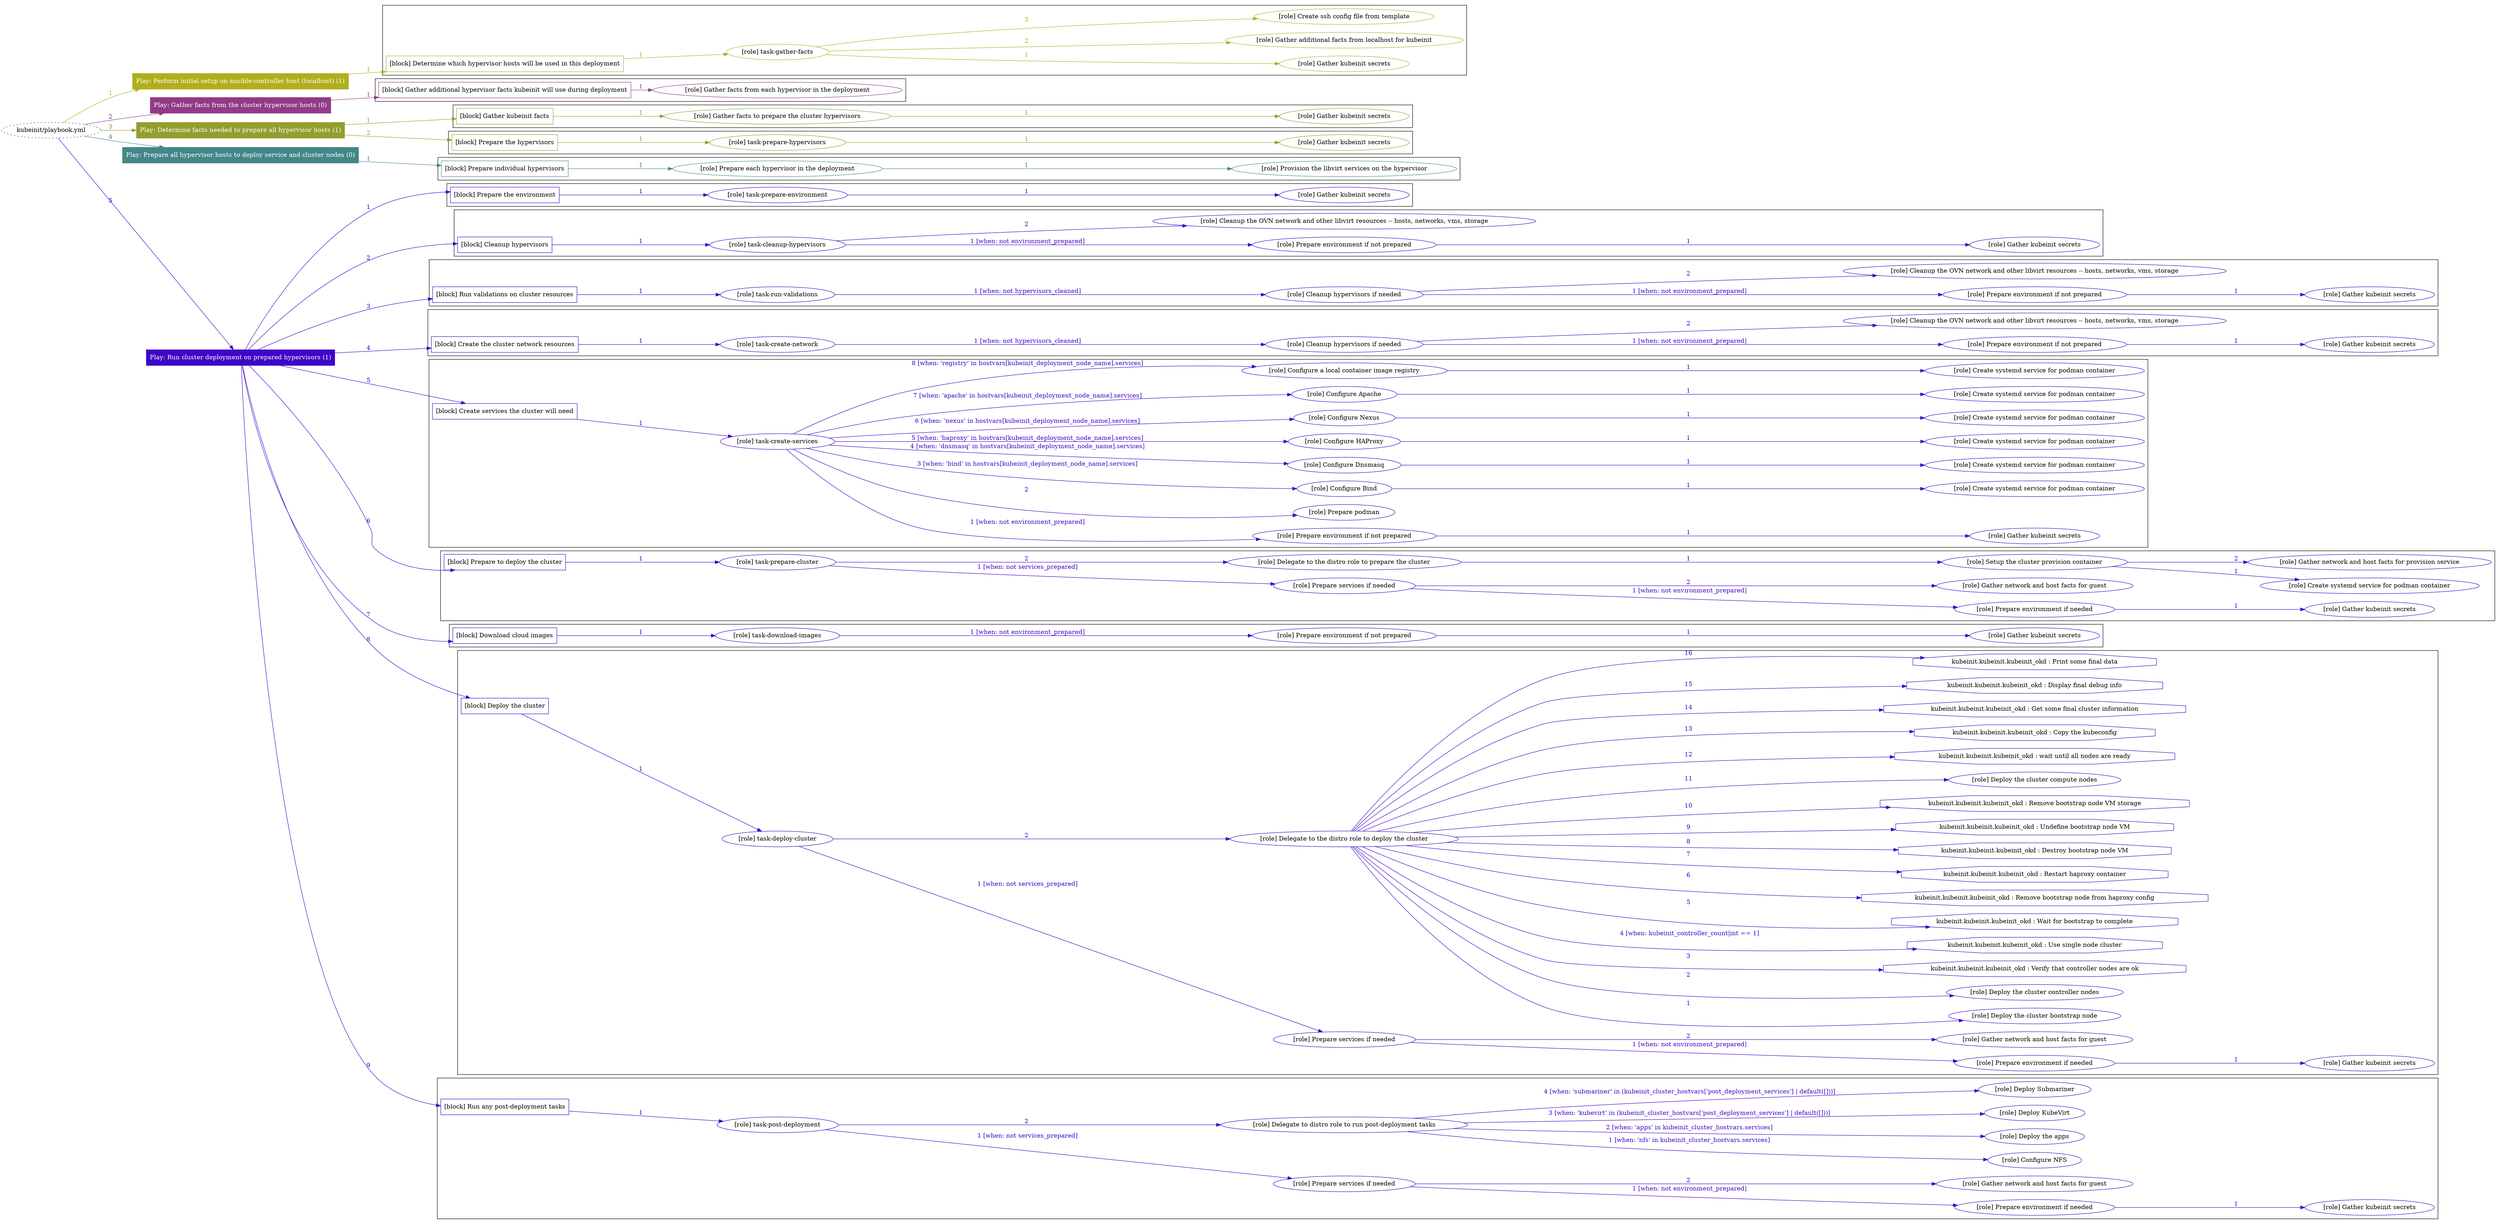 digraph {
	graph [concentrate=true ordering=in rankdir=LR ratio=fill]
	edge [esep=5 sep=10]
	"kubeinit/playbook.yml" [URL="/home/runner/work/kubeinit/kubeinit/kubeinit/playbook.yml" id=playbook_02261476 style=dotted]
	"kubeinit/playbook.yml" -> play_f8308d75 [label="1 " color="#afaf1d" fontcolor="#afaf1d" id=edge_ef51e660 labeltooltip="1 " tooltip="1 "]
	subgraph "Play: Perform initial setup on ansible-controller host (localhost) (1)" {
		play_f8308d75 [label="Play: Perform initial setup on ansible-controller host (localhost) (1)" URL="/home/runner/work/kubeinit/kubeinit/kubeinit/playbook.yml" color="#afaf1d" fontcolor="#ffffff" id=play_f8308d75 shape=box style=filled tooltip=localhost]
		play_f8308d75 -> block_5a6fa2bf [label=1 color="#afaf1d" fontcolor="#afaf1d" id=edge_3554b3ce labeltooltip=1 tooltip=1]
		subgraph cluster_block_5a6fa2bf {
			block_5a6fa2bf [label="[block] Determine which hypervisor hosts will be used in this deployment" URL="/home/runner/work/kubeinit/kubeinit/kubeinit/playbook.yml" color="#afaf1d" id=block_5a6fa2bf labeltooltip="Determine which hypervisor hosts will be used in this deployment" shape=box tooltip="Determine which hypervisor hosts will be used in this deployment"]
			block_5a6fa2bf -> role_fcacf244 [label="1 " color="#afaf1d" fontcolor="#afaf1d" id=edge_9b16e0cd labeltooltip="1 " tooltip="1 "]
			subgraph "task-gather-facts" {
				role_fcacf244 [label="[role] task-gather-facts" URL="/home/runner/work/kubeinit/kubeinit/kubeinit/playbook.yml" color="#afaf1d" id=role_fcacf244 tooltip="task-gather-facts"]
				role_fcacf244 -> role_fea42a0e [label="1 " color="#afaf1d" fontcolor="#afaf1d" id=edge_f88ef831 labeltooltip="1 " tooltip="1 "]
				subgraph "Gather kubeinit secrets" {
					role_fea42a0e [label="[role] Gather kubeinit secrets" URL="/home/runner/.ansible/collections/ansible_collections/kubeinit/kubeinit/roles/kubeinit_prepare/tasks/build_hypervisors_group.yml" color="#afaf1d" id=role_fea42a0e tooltip="Gather kubeinit secrets"]
				}
				role_fcacf244 -> role_1213d50a [label="2 " color="#afaf1d" fontcolor="#afaf1d" id=edge_55b67457 labeltooltip="2 " tooltip="2 "]
				subgraph "Gather additional facts from localhost for kubeinit" {
					role_1213d50a [label="[role] Gather additional facts from localhost for kubeinit" URL="/home/runner/.ansible/collections/ansible_collections/kubeinit/kubeinit/roles/kubeinit_prepare/tasks/build_hypervisors_group.yml" color="#afaf1d" id=role_1213d50a tooltip="Gather additional facts from localhost for kubeinit"]
				}
				role_fcacf244 -> role_9013c311 [label="3 " color="#afaf1d" fontcolor="#afaf1d" id=edge_2258243c labeltooltip="3 " tooltip="3 "]
				subgraph "Create ssh config file from template" {
					role_9013c311 [label="[role] Create ssh config file from template" URL="/home/runner/.ansible/collections/ansible_collections/kubeinit/kubeinit/roles/kubeinit_prepare/tasks/build_hypervisors_group.yml" color="#afaf1d" id=role_9013c311 tooltip="Create ssh config file from template"]
				}
			}
		}
	}
	"kubeinit/playbook.yml" -> play_cd40abcf [label="2 " color="#923a87" fontcolor="#923a87" id=edge_dc4dcfe4 labeltooltip="2 " tooltip="2 "]
	subgraph "Play: Gather facts from the cluster hypervisor hosts (0)" {
		play_cd40abcf [label="Play: Gather facts from the cluster hypervisor hosts (0)" URL="/home/runner/work/kubeinit/kubeinit/kubeinit/playbook.yml" color="#923a87" fontcolor="#ffffff" id=play_cd40abcf shape=box style=filled tooltip="Play: Gather facts from the cluster hypervisor hosts (0)"]
		play_cd40abcf -> block_2c7dc15f [label=1 color="#923a87" fontcolor="#923a87" id=edge_1ac42ea6 labeltooltip=1 tooltip=1]
		subgraph cluster_block_2c7dc15f {
			block_2c7dc15f [label="[block] Gather additional hypervisor facts kubeinit will use during deployment" URL="/home/runner/work/kubeinit/kubeinit/kubeinit/playbook.yml" color="#923a87" id=block_2c7dc15f labeltooltip="Gather additional hypervisor facts kubeinit will use during deployment" shape=box tooltip="Gather additional hypervisor facts kubeinit will use during deployment"]
			block_2c7dc15f -> role_77c9e04e [label="1 " color="#923a87" fontcolor="#923a87" id=edge_7935d5e9 labeltooltip="1 " tooltip="1 "]
			subgraph "Gather facts from each hypervisor in the deployment" {
				role_77c9e04e [label="[role] Gather facts from each hypervisor in the deployment" URL="/home/runner/work/kubeinit/kubeinit/kubeinit/playbook.yml" color="#923a87" id=role_77c9e04e tooltip="Gather facts from each hypervisor in the deployment"]
			}
		}
	}
	"kubeinit/playbook.yml" -> play_a9331b6e [label="3 " color="#939e2e" fontcolor="#939e2e" id=edge_5b85ad42 labeltooltip="3 " tooltip="3 "]
	subgraph "Play: Determine facts needed to prepare all hypervisor hosts (1)" {
		play_a9331b6e [label="Play: Determine facts needed to prepare all hypervisor hosts (1)" URL="/home/runner/work/kubeinit/kubeinit/kubeinit/playbook.yml" color="#939e2e" fontcolor="#ffffff" id=play_a9331b6e shape=box style=filled tooltip=localhost]
		play_a9331b6e -> block_8344d17f [label=1 color="#939e2e" fontcolor="#939e2e" id=edge_7ec5f730 labeltooltip=1 tooltip=1]
		subgraph cluster_block_8344d17f {
			block_8344d17f [label="[block] Gather kubeinit facts" URL="/home/runner/work/kubeinit/kubeinit/kubeinit/playbook.yml" color="#939e2e" id=block_8344d17f labeltooltip="Gather kubeinit facts" shape=box tooltip="Gather kubeinit facts"]
			block_8344d17f -> role_842065c4 [label="1 " color="#939e2e" fontcolor="#939e2e" id=edge_0f15cdff labeltooltip="1 " tooltip="1 "]
			subgraph "Gather facts to prepare the cluster hypervisors" {
				role_842065c4 [label="[role] Gather facts to prepare the cluster hypervisors" URL="/home/runner/work/kubeinit/kubeinit/kubeinit/playbook.yml" color="#939e2e" id=role_842065c4 tooltip="Gather facts to prepare the cluster hypervisors"]
				role_842065c4 -> role_3a297a2f [label="1 " color="#939e2e" fontcolor="#939e2e" id=edge_2efcf67b labeltooltip="1 " tooltip="1 "]
				subgraph "Gather kubeinit secrets" {
					role_3a297a2f [label="[role] Gather kubeinit secrets" URL="/home/runner/.ansible/collections/ansible_collections/kubeinit/kubeinit/roles/kubeinit_prepare/tasks/gather_kubeinit_facts.yml" color="#939e2e" id=role_3a297a2f tooltip="Gather kubeinit secrets"]
				}
			}
		}
		play_a9331b6e -> block_577579de [label=2 color="#939e2e" fontcolor="#939e2e" id=edge_eb3bc950 labeltooltip=2 tooltip=2]
		subgraph cluster_block_577579de {
			block_577579de [label="[block] Prepare the hypervisors" URL="/home/runner/work/kubeinit/kubeinit/kubeinit/playbook.yml" color="#939e2e" id=block_577579de labeltooltip="Prepare the hypervisors" shape=box tooltip="Prepare the hypervisors"]
			block_577579de -> role_069f2d9a [label="1 " color="#939e2e" fontcolor="#939e2e" id=edge_dad0d21e labeltooltip="1 " tooltip="1 "]
			subgraph "task-prepare-hypervisors" {
				role_069f2d9a [label="[role] task-prepare-hypervisors" URL="/home/runner/work/kubeinit/kubeinit/kubeinit/playbook.yml" color="#939e2e" id=role_069f2d9a tooltip="task-prepare-hypervisors"]
				role_069f2d9a -> role_bc52d03b [label="1 " color="#939e2e" fontcolor="#939e2e" id=edge_8c43d978 labeltooltip="1 " tooltip="1 "]
				subgraph "Gather kubeinit secrets" {
					role_bc52d03b [label="[role] Gather kubeinit secrets" URL="/home/runner/.ansible/collections/ansible_collections/kubeinit/kubeinit/roles/kubeinit_prepare/tasks/gather_kubeinit_facts.yml" color="#939e2e" id=role_bc52d03b tooltip="Gather kubeinit secrets"]
				}
			}
		}
	}
	"kubeinit/playbook.yml" -> play_bdd7adf0 [label="4 " color="#448788" fontcolor="#448788" id=edge_e308fc42 labeltooltip="4 " tooltip="4 "]
	subgraph "Play: Prepare all hypervisor hosts to deploy service and cluster nodes (0)" {
		play_bdd7adf0 [label="Play: Prepare all hypervisor hosts to deploy service and cluster nodes (0)" URL="/home/runner/work/kubeinit/kubeinit/kubeinit/playbook.yml" color="#448788" fontcolor="#ffffff" id=play_bdd7adf0 shape=box style=filled tooltip="Play: Prepare all hypervisor hosts to deploy service and cluster nodes (0)"]
		play_bdd7adf0 -> block_9db1c0d9 [label=1 color="#448788" fontcolor="#448788" id=edge_0aea493e labeltooltip=1 tooltip=1]
		subgraph cluster_block_9db1c0d9 {
			block_9db1c0d9 [label="[block] Prepare individual hypervisors" URL="/home/runner/work/kubeinit/kubeinit/kubeinit/playbook.yml" color="#448788" id=block_9db1c0d9 labeltooltip="Prepare individual hypervisors" shape=box tooltip="Prepare individual hypervisors"]
			block_9db1c0d9 -> role_73e79030 [label="1 " color="#448788" fontcolor="#448788" id=edge_958f30c0 labeltooltip="1 " tooltip="1 "]
			subgraph "Prepare each hypervisor in the deployment" {
				role_73e79030 [label="[role] Prepare each hypervisor in the deployment" URL="/home/runner/work/kubeinit/kubeinit/kubeinit/playbook.yml" color="#448788" id=role_73e79030 tooltip="Prepare each hypervisor in the deployment"]
				role_73e79030 -> role_04567b68 [label="1 " color="#448788" fontcolor="#448788" id=edge_7fcdc2d1 labeltooltip="1 " tooltip="1 "]
				subgraph "Provision the libvirt services on the hypervisor" {
					role_04567b68 [label="[role] Provision the libvirt services on the hypervisor" URL="/home/runner/.ansible/collections/ansible_collections/kubeinit/kubeinit/roles/kubeinit_prepare/tasks/prepare_hypervisor.yml" color="#448788" id=role_04567b68 tooltip="Provision the libvirt services on the hypervisor"]
				}
			}
		}
	}
	"kubeinit/playbook.yml" -> play_3bed8f7c [label="5 " color="#3e05c7" fontcolor="#3e05c7" id=edge_596da6bb labeltooltip="5 " tooltip="5 "]
	subgraph "Play: Run cluster deployment on prepared hypervisors (1)" {
		play_3bed8f7c [label="Play: Run cluster deployment on prepared hypervisors (1)" URL="/home/runner/work/kubeinit/kubeinit/kubeinit/playbook.yml" color="#3e05c7" fontcolor="#ffffff" id=play_3bed8f7c shape=box style=filled tooltip=localhost]
		play_3bed8f7c -> block_cdb93d3e [label=1 color="#3e05c7" fontcolor="#3e05c7" id=edge_dba8ff5a labeltooltip=1 tooltip=1]
		subgraph cluster_block_cdb93d3e {
			block_cdb93d3e [label="[block] Prepare the environment" URL="/home/runner/work/kubeinit/kubeinit/kubeinit/playbook.yml" color="#3e05c7" id=block_cdb93d3e labeltooltip="Prepare the environment" shape=box tooltip="Prepare the environment"]
			block_cdb93d3e -> role_8c7f842c [label="1 " color="#3e05c7" fontcolor="#3e05c7" id=edge_703cb872 labeltooltip="1 " tooltip="1 "]
			subgraph "task-prepare-environment" {
				role_8c7f842c [label="[role] task-prepare-environment" URL="/home/runner/work/kubeinit/kubeinit/kubeinit/playbook.yml" color="#3e05c7" id=role_8c7f842c tooltip="task-prepare-environment"]
				role_8c7f842c -> role_72372f3f [label="1 " color="#3e05c7" fontcolor="#3e05c7" id=edge_8f61d8cb labeltooltip="1 " tooltip="1 "]
				subgraph "Gather kubeinit secrets" {
					role_72372f3f [label="[role] Gather kubeinit secrets" URL="/home/runner/.ansible/collections/ansible_collections/kubeinit/kubeinit/roles/kubeinit_prepare/tasks/gather_kubeinit_facts.yml" color="#3e05c7" id=role_72372f3f tooltip="Gather kubeinit secrets"]
				}
			}
		}
		play_3bed8f7c -> block_e66e8827 [label=2 color="#3e05c7" fontcolor="#3e05c7" id=edge_d01c0621 labeltooltip=2 tooltip=2]
		subgraph cluster_block_e66e8827 {
			block_e66e8827 [label="[block] Cleanup hypervisors" URL="/home/runner/work/kubeinit/kubeinit/kubeinit/playbook.yml" color="#3e05c7" id=block_e66e8827 labeltooltip="Cleanup hypervisors" shape=box tooltip="Cleanup hypervisors"]
			block_e66e8827 -> role_386cc3fa [label="1 " color="#3e05c7" fontcolor="#3e05c7" id=edge_8da8bfcd labeltooltip="1 " tooltip="1 "]
			subgraph "task-cleanup-hypervisors" {
				role_386cc3fa [label="[role] task-cleanup-hypervisors" URL="/home/runner/work/kubeinit/kubeinit/kubeinit/playbook.yml" color="#3e05c7" id=role_386cc3fa tooltip="task-cleanup-hypervisors"]
				role_386cc3fa -> role_a84fbde3 [label="1 [when: not environment_prepared]" color="#3e05c7" fontcolor="#3e05c7" id=edge_b26ca411 labeltooltip="1 [when: not environment_prepared]" tooltip="1 [when: not environment_prepared]"]
				subgraph "Prepare environment if not prepared" {
					role_a84fbde3 [label="[role] Prepare environment if not prepared" URL="/home/runner/.ansible/collections/ansible_collections/kubeinit/kubeinit/roles/kubeinit_prepare/tasks/cleanup_hypervisors.yml" color="#3e05c7" id=role_a84fbde3 tooltip="Prepare environment if not prepared"]
					role_a84fbde3 -> role_cdda0934 [label="1 " color="#3e05c7" fontcolor="#3e05c7" id=edge_b477b77e labeltooltip="1 " tooltip="1 "]
					subgraph "Gather kubeinit secrets" {
						role_cdda0934 [label="[role] Gather kubeinit secrets" URL="/home/runner/.ansible/collections/ansible_collections/kubeinit/kubeinit/roles/kubeinit_prepare/tasks/gather_kubeinit_facts.yml" color="#3e05c7" id=role_cdda0934 tooltip="Gather kubeinit secrets"]
					}
				}
				role_386cc3fa -> role_82c0c2b8 [label="2 " color="#3e05c7" fontcolor="#3e05c7" id=edge_5f281ff2 labeltooltip="2 " tooltip="2 "]
				subgraph "Cleanup the OVN network and other libvirt resources -- hosts, networks, vms, storage" {
					role_82c0c2b8 [label="[role] Cleanup the OVN network and other libvirt resources -- hosts, networks, vms, storage" URL="/home/runner/.ansible/collections/ansible_collections/kubeinit/kubeinit/roles/kubeinit_prepare/tasks/cleanup_hypervisors.yml" color="#3e05c7" id=role_82c0c2b8 tooltip="Cleanup the OVN network and other libvirt resources -- hosts, networks, vms, storage"]
				}
			}
		}
		play_3bed8f7c -> block_0e539b5f [label=3 color="#3e05c7" fontcolor="#3e05c7" id=edge_06653e99 labeltooltip=3 tooltip=3]
		subgraph cluster_block_0e539b5f {
			block_0e539b5f [label="[block] Run validations on cluster resources" URL="/home/runner/work/kubeinit/kubeinit/kubeinit/playbook.yml" color="#3e05c7" id=block_0e539b5f labeltooltip="Run validations on cluster resources" shape=box tooltip="Run validations on cluster resources"]
			block_0e539b5f -> role_50793020 [label="1 " color="#3e05c7" fontcolor="#3e05c7" id=edge_e40005ca labeltooltip="1 " tooltip="1 "]
			subgraph "task-run-validations" {
				role_50793020 [label="[role] task-run-validations" URL="/home/runner/work/kubeinit/kubeinit/kubeinit/playbook.yml" color="#3e05c7" id=role_50793020 tooltip="task-run-validations"]
				role_50793020 -> role_9e3aae83 [label="1 [when: not hypervisors_cleaned]" color="#3e05c7" fontcolor="#3e05c7" id=edge_773e6210 labeltooltip="1 [when: not hypervisors_cleaned]" tooltip="1 [when: not hypervisors_cleaned]"]
				subgraph "Cleanup hypervisors if needed" {
					role_9e3aae83 [label="[role] Cleanup hypervisors if needed" URL="/home/runner/.ansible/collections/ansible_collections/kubeinit/kubeinit/roles/kubeinit_validations/tasks/main.yml" color="#3e05c7" id=role_9e3aae83 tooltip="Cleanup hypervisors if needed"]
					role_9e3aae83 -> role_bfbdae05 [label="1 [when: not environment_prepared]" color="#3e05c7" fontcolor="#3e05c7" id=edge_d960e7ef labeltooltip="1 [when: not environment_prepared]" tooltip="1 [when: not environment_prepared]"]
					subgraph "Prepare environment if not prepared" {
						role_bfbdae05 [label="[role] Prepare environment if not prepared" URL="/home/runner/.ansible/collections/ansible_collections/kubeinit/kubeinit/roles/kubeinit_prepare/tasks/cleanup_hypervisors.yml" color="#3e05c7" id=role_bfbdae05 tooltip="Prepare environment if not prepared"]
						role_bfbdae05 -> role_e7dbf193 [label="1 " color="#3e05c7" fontcolor="#3e05c7" id=edge_57effa83 labeltooltip="1 " tooltip="1 "]
						subgraph "Gather kubeinit secrets" {
							role_e7dbf193 [label="[role] Gather kubeinit secrets" URL="/home/runner/.ansible/collections/ansible_collections/kubeinit/kubeinit/roles/kubeinit_prepare/tasks/gather_kubeinit_facts.yml" color="#3e05c7" id=role_e7dbf193 tooltip="Gather kubeinit secrets"]
						}
					}
					role_9e3aae83 -> role_2181ead8 [label="2 " color="#3e05c7" fontcolor="#3e05c7" id=edge_66aada41 labeltooltip="2 " tooltip="2 "]
					subgraph "Cleanup the OVN network and other libvirt resources -- hosts, networks, vms, storage" {
						role_2181ead8 [label="[role] Cleanup the OVN network and other libvirt resources -- hosts, networks, vms, storage" URL="/home/runner/.ansible/collections/ansible_collections/kubeinit/kubeinit/roles/kubeinit_prepare/tasks/cleanup_hypervisors.yml" color="#3e05c7" id=role_2181ead8 tooltip="Cleanup the OVN network and other libvirt resources -- hosts, networks, vms, storage"]
					}
				}
			}
		}
		play_3bed8f7c -> block_79397412 [label=4 color="#3e05c7" fontcolor="#3e05c7" id=edge_a34c7fd3 labeltooltip=4 tooltip=4]
		subgraph cluster_block_79397412 {
			block_79397412 [label="[block] Create the cluster network resources" URL="/home/runner/work/kubeinit/kubeinit/kubeinit/playbook.yml" color="#3e05c7" id=block_79397412 labeltooltip="Create the cluster network resources" shape=box tooltip="Create the cluster network resources"]
			block_79397412 -> role_4594dbc9 [label="1 " color="#3e05c7" fontcolor="#3e05c7" id=edge_06ab642d labeltooltip="1 " tooltip="1 "]
			subgraph "task-create-network" {
				role_4594dbc9 [label="[role] task-create-network" URL="/home/runner/work/kubeinit/kubeinit/kubeinit/playbook.yml" color="#3e05c7" id=role_4594dbc9 tooltip="task-create-network"]
				role_4594dbc9 -> role_9bc0de3d [label="1 [when: not hypervisors_cleaned]" color="#3e05c7" fontcolor="#3e05c7" id=edge_b39fba15 labeltooltip="1 [when: not hypervisors_cleaned]" tooltip="1 [when: not hypervisors_cleaned]"]
				subgraph "Cleanup hypervisors if needed" {
					role_9bc0de3d [label="[role] Cleanup hypervisors if needed" URL="/home/runner/.ansible/collections/ansible_collections/kubeinit/kubeinit/roles/kubeinit_libvirt/tasks/create_network.yml" color="#3e05c7" id=role_9bc0de3d tooltip="Cleanup hypervisors if needed"]
					role_9bc0de3d -> role_55895341 [label="1 [when: not environment_prepared]" color="#3e05c7" fontcolor="#3e05c7" id=edge_794b784b labeltooltip="1 [when: not environment_prepared]" tooltip="1 [when: not environment_prepared]"]
					subgraph "Prepare environment if not prepared" {
						role_55895341 [label="[role] Prepare environment if not prepared" URL="/home/runner/.ansible/collections/ansible_collections/kubeinit/kubeinit/roles/kubeinit_prepare/tasks/cleanup_hypervisors.yml" color="#3e05c7" id=role_55895341 tooltip="Prepare environment if not prepared"]
						role_55895341 -> role_2c25b9b5 [label="1 " color="#3e05c7" fontcolor="#3e05c7" id=edge_ba331a87 labeltooltip="1 " tooltip="1 "]
						subgraph "Gather kubeinit secrets" {
							role_2c25b9b5 [label="[role] Gather kubeinit secrets" URL="/home/runner/.ansible/collections/ansible_collections/kubeinit/kubeinit/roles/kubeinit_prepare/tasks/gather_kubeinit_facts.yml" color="#3e05c7" id=role_2c25b9b5 tooltip="Gather kubeinit secrets"]
						}
					}
					role_9bc0de3d -> role_97dc2658 [label="2 " color="#3e05c7" fontcolor="#3e05c7" id=edge_b4071006 labeltooltip="2 " tooltip="2 "]
					subgraph "Cleanup the OVN network and other libvirt resources -- hosts, networks, vms, storage" {
						role_97dc2658 [label="[role] Cleanup the OVN network and other libvirt resources -- hosts, networks, vms, storage" URL="/home/runner/.ansible/collections/ansible_collections/kubeinit/kubeinit/roles/kubeinit_prepare/tasks/cleanup_hypervisors.yml" color="#3e05c7" id=role_97dc2658 tooltip="Cleanup the OVN network and other libvirt resources -- hosts, networks, vms, storage"]
					}
				}
			}
		}
		play_3bed8f7c -> block_88bdd003 [label=5 color="#3e05c7" fontcolor="#3e05c7" id=edge_f50d9dd8 labeltooltip=5 tooltip=5]
		subgraph cluster_block_88bdd003 {
			block_88bdd003 [label="[block] Create services the cluster will need" URL="/home/runner/work/kubeinit/kubeinit/kubeinit/playbook.yml" color="#3e05c7" id=block_88bdd003 labeltooltip="Create services the cluster will need" shape=box tooltip="Create services the cluster will need"]
			block_88bdd003 -> role_fb7995b3 [label="1 " color="#3e05c7" fontcolor="#3e05c7" id=edge_6485d1f4 labeltooltip="1 " tooltip="1 "]
			subgraph "task-create-services" {
				role_fb7995b3 [label="[role] task-create-services" URL="/home/runner/work/kubeinit/kubeinit/kubeinit/playbook.yml" color="#3e05c7" id=role_fb7995b3 tooltip="task-create-services"]
				role_fb7995b3 -> role_01f7eaeb [label="1 [when: not environment_prepared]" color="#3e05c7" fontcolor="#3e05c7" id=edge_13b5d6fb labeltooltip="1 [when: not environment_prepared]" tooltip="1 [when: not environment_prepared]"]
				subgraph "Prepare environment if not prepared" {
					role_01f7eaeb [label="[role] Prepare environment if not prepared" URL="/home/runner/.ansible/collections/ansible_collections/kubeinit/kubeinit/roles/kubeinit_services/tasks/main.yml" color="#3e05c7" id=role_01f7eaeb tooltip="Prepare environment if not prepared"]
					role_01f7eaeb -> role_ef09938c [label="1 " color="#3e05c7" fontcolor="#3e05c7" id=edge_f700e03d labeltooltip="1 " tooltip="1 "]
					subgraph "Gather kubeinit secrets" {
						role_ef09938c [label="[role] Gather kubeinit secrets" URL="/home/runner/.ansible/collections/ansible_collections/kubeinit/kubeinit/roles/kubeinit_prepare/tasks/gather_kubeinit_facts.yml" color="#3e05c7" id=role_ef09938c tooltip="Gather kubeinit secrets"]
					}
				}
				role_fb7995b3 -> role_68274f18 [label="2 " color="#3e05c7" fontcolor="#3e05c7" id=edge_b6b4c516 labeltooltip="2 " tooltip="2 "]
				subgraph "Prepare podman" {
					role_68274f18 [label="[role] Prepare podman" URL="/home/runner/.ansible/collections/ansible_collections/kubeinit/kubeinit/roles/kubeinit_services/tasks/00_create_service_pod.yml" color="#3e05c7" id=role_68274f18 tooltip="Prepare podman"]
				}
				role_fb7995b3 -> role_27fca705 [label="3 [when: 'bind' in hostvars[kubeinit_deployment_node_name].services]" color="#3e05c7" fontcolor="#3e05c7" id=edge_5709a787 labeltooltip="3 [when: 'bind' in hostvars[kubeinit_deployment_node_name].services]" tooltip="3 [when: 'bind' in hostvars[kubeinit_deployment_node_name].services]"]
				subgraph "Configure Bind" {
					role_27fca705 [label="[role] Configure Bind" URL="/home/runner/.ansible/collections/ansible_collections/kubeinit/kubeinit/roles/kubeinit_services/tasks/start_services_containers.yml" color="#3e05c7" id=role_27fca705 tooltip="Configure Bind"]
					role_27fca705 -> role_4d29e2e8 [label="1 " color="#3e05c7" fontcolor="#3e05c7" id=edge_0bdd8ba9 labeltooltip="1 " tooltip="1 "]
					subgraph "Create systemd service for podman container" {
						role_4d29e2e8 [label="[role] Create systemd service for podman container" URL="/home/runner/.ansible/collections/ansible_collections/kubeinit/kubeinit/roles/kubeinit_bind/tasks/main.yml" color="#3e05c7" id=role_4d29e2e8 tooltip="Create systemd service for podman container"]
					}
				}
				role_fb7995b3 -> role_a7527bfe [label="4 [when: 'dnsmasq' in hostvars[kubeinit_deployment_node_name].services]" color="#3e05c7" fontcolor="#3e05c7" id=edge_ad6e99b8 labeltooltip="4 [when: 'dnsmasq' in hostvars[kubeinit_deployment_node_name].services]" tooltip="4 [when: 'dnsmasq' in hostvars[kubeinit_deployment_node_name].services]"]
				subgraph "Configure Dnsmasq" {
					role_a7527bfe [label="[role] Configure Dnsmasq" URL="/home/runner/.ansible/collections/ansible_collections/kubeinit/kubeinit/roles/kubeinit_services/tasks/start_services_containers.yml" color="#3e05c7" id=role_a7527bfe tooltip="Configure Dnsmasq"]
					role_a7527bfe -> role_f4802407 [label="1 " color="#3e05c7" fontcolor="#3e05c7" id=edge_d47c23d8 labeltooltip="1 " tooltip="1 "]
					subgraph "Create systemd service for podman container" {
						role_f4802407 [label="[role] Create systemd service for podman container" URL="/home/runner/.ansible/collections/ansible_collections/kubeinit/kubeinit/roles/kubeinit_dnsmasq/tasks/main.yml" color="#3e05c7" id=role_f4802407 tooltip="Create systemd service for podman container"]
					}
				}
				role_fb7995b3 -> role_0542e874 [label="5 [when: 'haproxy' in hostvars[kubeinit_deployment_node_name].services]" color="#3e05c7" fontcolor="#3e05c7" id=edge_49c36e24 labeltooltip="5 [when: 'haproxy' in hostvars[kubeinit_deployment_node_name].services]" tooltip="5 [when: 'haproxy' in hostvars[kubeinit_deployment_node_name].services]"]
				subgraph "Configure HAProxy" {
					role_0542e874 [label="[role] Configure HAProxy" URL="/home/runner/.ansible/collections/ansible_collections/kubeinit/kubeinit/roles/kubeinit_services/tasks/start_services_containers.yml" color="#3e05c7" id=role_0542e874 tooltip="Configure HAProxy"]
					role_0542e874 -> role_20a0fc07 [label="1 " color="#3e05c7" fontcolor="#3e05c7" id=edge_b891b852 labeltooltip="1 " tooltip="1 "]
					subgraph "Create systemd service for podman container" {
						role_20a0fc07 [label="[role] Create systemd service for podman container" URL="/home/runner/.ansible/collections/ansible_collections/kubeinit/kubeinit/roles/kubeinit_haproxy/tasks/main.yml" color="#3e05c7" id=role_20a0fc07 tooltip="Create systemd service for podman container"]
					}
				}
				role_fb7995b3 -> role_db570564 [label="6 [when: 'nexus' in hostvars[kubeinit_deployment_node_name].services]" color="#3e05c7" fontcolor="#3e05c7" id=edge_bb119501 labeltooltip="6 [when: 'nexus' in hostvars[kubeinit_deployment_node_name].services]" tooltip="6 [when: 'nexus' in hostvars[kubeinit_deployment_node_name].services]"]
				subgraph "Configure Nexus" {
					role_db570564 [label="[role] Configure Nexus" URL="/home/runner/.ansible/collections/ansible_collections/kubeinit/kubeinit/roles/kubeinit_services/tasks/start_services_containers.yml" color="#3e05c7" id=role_db570564 tooltip="Configure Nexus"]
					role_db570564 -> role_48a11c66 [label="1 " color="#3e05c7" fontcolor="#3e05c7" id=edge_7bf19cc8 labeltooltip="1 " tooltip="1 "]
					subgraph "Create systemd service for podman container" {
						role_48a11c66 [label="[role] Create systemd service for podman container" URL="/home/runner/.ansible/collections/ansible_collections/kubeinit/kubeinit/roles/kubeinit_nexus/tasks/main.yml" color="#3e05c7" id=role_48a11c66 tooltip="Create systemd service for podman container"]
					}
				}
				role_fb7995b3 -> role_eb309b3d [label="7 [when: 'apache' in hostvars[kubeinit_deployment_node_name].services]" color="#3e05c7" fontcolor="#3e05c7" id=edge_eafe2f78 labeltooltip="7 [when: 'apache' in hostvars[kubeinit_deployment_node_name].services]" tooltip="7 [when: 'apache' in hostvars[kubeinit_deployment_node_name].services]"]
				subgraph "Configure Apache" {
					role_eb309b3d [label="[role] Configure Apache" URL="/home/runner/.ansible/collections/ansible_collections/kubeinit/kubeinit/roles/kubeinit_services/tasks/start_services_containers.yml" color="#3e05c7" id=role_eb309b3d tooltip="Configure Apache"]
					role_eb309b3d -> role_587bcedf [label="1 " color="#3e05c7" fontcolor="#3e05c7" id=edge_a0ca847f labeltooltip="1 " tooltip="1 "]
					subgraph "Create systemd service for podman container" {
						role_587bcedf [label="[role] Create systemd service for podman container" URL="/home/runner/.ansible/collections/ansible_collections/kubeinit/kubeinit/roles/kubeinit_apache/tasks/main.yml" color="#3e05c7" id=role_587bcedf tooltip="Create systemd service for podman container"]
					}
				}
				role_fb7995b3 -> role_6d219309 [label="8 [when: 'registry' in hostvars[kubeinit_deployment_node_name].services]" color="#3e05c7" fontcolor="#3e05c7" id=edge_b6418f23 labeltooltip="8 [when: 'registry' in hostvars[kubeinit_deployment_node_name].services]" tooltip="8 [when: 'registry' in hostvars[kubeinit_deployment_node_name].services]"]
				subgraph "Configure a local container image registry" {
					role_6d219309 [label="[role] Configure a local container image registry" URL="/home/runner/.ansible/collections/ansible_collections/kubeinit/kubeinit/roles/kubeinit_services/tasks/start_services_containers.yml" color="#3e05c7" id=role_6d219309 tooltip="Configure a local container image registry"]
					role_6d219309 -> role_ba7ab7fa [label="1 " color="#3e05c7" fontcolor="#3e05c7" id=edge_8af0adbd labeltooltip="1 " tooltip="1 "]
					subgraph "Create systemd service for podman container" {
						role_ba7ab7fa [label="[role] Create systemd service for podman container" URL="/home/runner/.ansible/collections/ansible_collections/kubeinit/kubeinit/roles/kubeinit_registry/tasks/main.yml" color="#3e05c7" id=role_ba7ab7fa tooltip="Create systemd service for podman container"]
					}
				}
			}
		}
		play_3bed8f7c -> block_550010c8 [label=6 color="#3e05c7" fontcolor="#3e05c7" id=edge_fd6c1c82 labeltooltip=6 tooltip=6]
		subgraph cluster_block_550010c8 {
			block_550010c8 [label="[block] Prepare to deploy the cluster" URL="/home/runner/work/kubeinit/kubeinit/kubeinit/playbook.yml" color="#3e05c7" id=block_550010c8 labeltooltip="Prepare to deploy the cluster" shape=box tooltip="Prepare to deploy the cluster"]
			block_550010c8 -> role_14cd25b6 [label="1 " color="#3e05c7" fontcolor="#3e05c7" id=edge_52885cd5 labeltooltip="1 " tooltip="1 "]
			subgraph "task-prepare-cluster" {
				role_14cd25b6 [label="[role] task-prepare-cluster" URL="/home/runner/work/kubeinit/kubeinit/kubeinit/playbook.yml" color="#3e05c7" id=role_14cd25b6 tooltip="task-prepare-cluster"]
				role_14cd25b6 -> role_61f9e54d [label="1 [when: not services_prepared]" color="#3e05c7" fontcolor="#3e05c7" id=edge_8c8ba4f2 labeltooltip="1 [when: not services_prepared]" tooltip="1 [when: not services_prepared]"]
				subgraph "Prepare services if needed" {
					role_61f9e54d [label="[role] Prepare services if needed" URL="/home/runner/.ansible/collections/ansible_collections/kubeinit/kubeinit/roles/kubeinit_prepare/tasks/prepare_cluster.yml" color="#3e05c7" id=role_61f9e54d tooltip="Prepare services if needed"]
					role_61f9e54d -> role_8f8cfd17 [label="1 [when: not environment_prepared]" color="#3e05c7" fontcolor="#3e05c7" id=edge_bd81242a labeltooltip="1 [when: not environment_prepared]" tooltip="1 [when: not environment_prepared]"]
					subgraph "Prepare environment if needed" {
						role_8f8cfd17 [label="[role] Prepare environment if needed" URL="/home/runner/.ansible/collections/ansible_collections/kubeinit/kubeinit/roles/kubeinit_services/tasks/prepare_services.yml" color="#3e05c7" id=role_8f8cfd17 tooltip="Prepare environment if needed"]
						role_8f8cfd17 -> role_06aa2387 [label="1 " color="#3e05c7" fontcolor="#3e05c7" id=edge_d07a9d0d labeltooltip="1 " tooltip="1 "]
						subgraph "Gather kubeinit secrets" {
							role_06aa2387 [label="[role] Gather kubeinit secrets" URL="/home/runner/.ansible/collections/ansible_collections/kubeinit/kubeinit/roles/kubeinit_prepare/tasks/gather_kubeinit_facts.yml" color="#3e05c7" id=role_06aa2387 tooltip="Gather kubeinit secrets"]
						}
					}
					role_61f9e54d -> role_6df9e55b [label="2 " color="#3e05c7" fontcolor="#3e05c7" id=edge_1745d473 labeltooltip="2 " tooltip="2 "]
					subgraph "Gather network and host facts for guest" {
						role_6df9e55b [label="[role] Gather network and host facts for guest" URL="/home/runner/.ansible/collections/ansible_collections/kubeinit/kubeinit/roles/kubeinit_services/tasks/prepare_services.yml" color="#3e05c7" id=role_6df9e55b tooltip="Gather network and host facts for guest"]
					}
				}
				role_14cd25b6 -> role_5b9ab9f0 [label="2 " color="#3e05c7" fontcolor="#3e05c7" id=edge_771f3a50 labeltooltip="2 " tooltip="2 "]
				subgraph "Delegate to the distro role to prepare the cluster" {
					role_5b9ab9f0 [label="[role] Delegate to the distro role to prepare the cluster" URL="/home/runner/.ansible/collections/ansible_collections/kubeinit/kubeinit/roles/kubeinit_prepare/tasks/prepare_cluster.yml" color="#3e05c7" id=role_5b9ab9f0 tooltip="Delegate to the distro role to prepare the cluster"]
					role_5b9ab9f0 -> role_f11dbd76 [label="1 " color="#3e05c7" fontcolor="#3e05c7" id=edge_90410e7a labeltooltip="1 " tooltip="1 "]
					subgraph "Setup the cluster provision container" {
						role_f11dbd76 [label="[role] Setup the cluster provision container" URL="/home/runner/.ansible/collections/ansible_collections/kubeinit/kubeinit/roles/kubeinit_okd/tasks/prepare_cluster.yml" color="#3e05c7" id=role_f11dbd76 tooltip="Setup the cluster provision container"]
						role_f11dbd76 -> role_e82cbded [label="1 " color="#3e05c7" fontcolor="#3e05c7" id=edge_a0c36fcf labeltooltip="1 " tooltip="1 "]
						subgraph "Create systemd service for podman container" {
							role_e82cbded [label="[role] Create systemd service for podman container" URL="/home/runner/.ansible/collections/ansible_collections/kubeinit/kubeinit/roles/kubeinit_services/tasks/create_provision_container.yml" color="#3e05c7" id=role_e82cbded tooltip="Create systemd service for podman container"]
						}
						role_f11dbd76 -> role_c5496b95 [label="2 " color="#3e05c7" fontcolor="#3e05c7" id=edge_32cfa96a labeltooltip="2 " tooltip="2 "]
						subgraph "Gather network and host facts for provision service" {
							role_c5496b95 [label="[role] Gather network and host facts for provision service" URL="/home/runner/.ansible/collections/ansible_collections/kubeinit/kubeinit/roles/kubeinit_services/tasks/create_provision_container.yml" color="#3e05c7" id=role_c5496b95 tooltip="Gather network and host facts for provision service"]
						}
					}
				}
			}
		}
		play_3bed8f7c -> block_6fb524f1 [label=7 color="#3e05c7" fontcolor="#3e05c7" id=edge_74ee2962 labeltooltip=7 tooltip=7]
		subgraph cluster_block_6fb524f1 {
			block_6fb524f1 [label="[block] Download cloud images" URL="/home/runner/work/kubeinit/kubeinit/kubeinit/playbook.yml" color="#3e05c7" id=block_6fb524f1 labeltooltip="Download cloud images" shape=box tooltip="Download cloud images"]
			block_6fb524f1 -> role_b8f3fb58 [label="1 " color="#3e05c7" fontcolor="#3e05c7" id=edge_e0e46d15 labeltooltip="1 " tooltip="1 "]
			subgraph "task-download-images" {
				role_b8f3fb58 [label="[role] task-download-images" URL="/home/runner/work/kubeinit/kubeinit/kubeinit/playbook.yml" color="#3e05c7" id=role_b8f3fb58 tooltip="task-download-images"]
				role_b8f3fb58 -> role_302f8ee1 [label="1 [when: not environment_prepared]" color="#3e05c7" fontcolor="#3e05c7" id=edge_d5e20c0e labeltooltip="1 [when: not environment_prepared]" tooltip="1 [when: not environment_prepared]"]
				subgraph "Prepare environment if not prepared" {
					role_302f8ee1 [label="[role] Prepare environment if not prepared" URL="/home/runner/.ansible/collections/ansible_collections/kubeinit/kubeinit/roles/kubeinit_libvirt/tasks/download_cloud_images.yml" color="#3e05c7" id=role_302f8ee1 tooltip="Prepare environment if not prepared"]
					role_302f8ee1 -> role_1ea83b87 [label="1 " color="#3e05c7" fontcolor="#3e05c7" id=edge_51c22b12 labeltooltip="1 " tooltip="1 "]
					subgraph "Gather kubeinit secrets" {
						role_1ea83b87 [label="[role] Gather kubeinit secrets" URL="/home/runner/.ansible/collections/ansible_collections/kubeinit/kubeinit/roles/kubeinit_prepare/tasks/gather_kubeinit_facts.yml" color="#3e05c7" id=role_1ea83b87 tooltip="Gather kubeinit secrets"]
					}
				}
			}
		}
		play_3bed8f7c -> block_2d0e3a99 [label=8 color="#3e05c7" fontcolor="#3e05c7" id=edge_8c7f7b66 labeltooltip=8 tooltip=8]
		subgraph cluster_block_2d0e3a99 {
			block_2d0e3a99 [label="[block] Deploy the cluster" URL="/home/runner/work/kubeinit/kubeinit/kubeinit/playbook.yml" color="#3e05c7" id=block_2d0e3a99 labeltooltip="Deploy the cluster" shape=box tooltip="Deploy the cluster"]
			block_2d0e3a99 -> role_59865d69 [label="1 " color="#3e05c7" fontcolor="#3e05c7" id=edge_e1a00e0a labeltooltip="1 " tooltip="1 "]
			subgraph "task-deploy-cluster" {
				role_59865d69 [label="[role] task-deploy-cluster" URL="/home/runner/work/kubeinit/kubeinit/kubeinit/playbook.yml" color="#3e05c7" id=role_59865d69 tooltip="task-deploy-cluster"]
				role_59865d69 -> role_cd14f121 [label="1 [when: not services_prepared]" color="#3e05c7" fontcolor="#3e05c7" id=edge_ecc266e6 labeltooltip="1 [when: not services_prepared]" tooltip="1 [when: not services_prepared]"]
				subgraph "Prepare services if needed" {
					role_cd14f121 [label="[role] Prepare services if needed" URL="/home/runner/.ansible/collections/ansible_collections/kubeinit/kubeinit/roles/kubeinit_prepare/tasks/deploy_cluster.yml" color="#3e05c7" id=role_cd14f121 tooltip="Prepare services if needed"]
					role_cd14f121 -> role_0d9ab541 [label="1 [when: not environment_prepared]" color="#3e05c7" fontcolor="#3e05c7" id=edge_3bbe450d labeltooltip="1 [when: not environment_prepared]" tooltip="1 [when: not environment_prepared]"]
					subgraph "Prepare environment if needed" {
						role_0d9ab541 [label="[role] Prepare environment if needed" URL="/home/runner/.ansible/collections/ansible_collections/kubeinit/kubeinit/roles/kubeinit_services/tasks/prepare_services.yml" color="#3e05c7" id=role_0d9ab541 tooltip="Prepare environment if needed"]
						role_0d9ab541 -> role_53861ebc [label="1 " color="#3e05c7" fontcolor="#3e05c7" id=edge_4e6bae6b labeltooltip="1 " tooltip="1 "]
						subgraph "Gather kubeinit secrets" {
							role_53861ebc [label="[role] Gather kubeinit secrets" URL="/home/runner/.ansible/collections/ansible_collections/kubeinit/kubeinit/roles/kubeinit_prepare/tasks/gather_kubeinit_facts.yml" color="#3e05c7" id=role_53861ebc tooltip="Gather kubeinit secrets"]
						}
					}
					role_cd14f121 -> role_197cb10d [label="2 " color="#3e05c7" fontcolor="#3e05c7" id=edge_1f798919 labeltooltip="2 " tooltip="2 "]
					subgraph "Gather network and host facts for guest" {
						role_197cb10d [label="[role] Gather network and host facts for guest" URL="/home/runner/.ansible/collections/ansible_collections/kubeinit/kubeinit/roles/kubeinit_services/tasks/prepare_services.yml" color="#3e05c7" id=role_197cb10d tooltip="Gather network and host facts for guest"]
					}
				}
				role_59865d69 -> role_c0bd3a46 [label="2 " color="#3e05c7" fontcolor="#3e05c7" id=edge_0ee0b5cd labeltooltip="2 " tooltip="2 "]
				subgraph "Delegate to the distro role to deploy the cluster" {
					role_c0bd3a46 [label="[role] Delegate to the distro role to deploy the cluster" URL="/home/runner/.ansible/collections/ansible_collections/kubeinit/kubeinit/roles/kubeinit_prepare/tasks/deploy_cluster.yml" color="#3e05c7" id=role_c0bd3a46 tooltip="Delegate to the distro role to deploy the cluster"]
					role_c0bd3a46 -> role_a6427cd2 [label="1 " color="#3e05c7" fontcolor="#3e05c7" id=edge_ed9bcbea labeltooltip="1 " tooltip="1 "]
					subgraph "Deploy the cluster bootstrap node" {
						role_a6427cd2 [label="[role] Deploy the cluster bootstrap node" URL="/home/runner/.ansible/collections/ansible_collections/kubeinit/kubeinit/roles/kubeinit_okd/tasks/main.yml" color="#3e05c7" id=role_a6427cd2 tooltip="Deploy the cluster bootstrap node"]
					}
					role_c0bd3a46 -> role_da9492cb [label="2 " color="#3e05c7" fontcolor="#3e05c7" id=edge_b30d0c0e labeltooltip="2 " tooltip="2 "]
					subgraph "Deploy the cluster controller nodes" {
						role_da9492cb [label="[role] Deploy the cluster controller nodes" URL="/home/runner/.ansible/collections/ansible_collections/kubeinit/kubeinit/roles/kubeinit_okd/tasks/main.yml" color="#3e05c7" id=role_da9492cb tooltip="Deploy the cluster controller nodes"]
					}
					task_38ddddd2 [label="kubeinit.kubeinit.kubeinit_okd : Verify that controller nodes are ok" URL="/home/runner/.ansible/collections/ansible_collections/kubeinit/kubeinit/roles/kubeinit_okd/tasks/main.yml" color="#3e05c7" id=task_38ddddd2 shape=octagon tooltip="kubeinit.kubeinit.kubeinit_okd : Verify that controller nodes are ok"]
					role_c0bd3a46 -> task_38ddddd2 [label="3 " color="#3e05c7" fontcolor="#3e05c7" id=edge_0779ea1a labeltooltip="3 " tooltip="3 "]
					task_1b5ce749 [label="kubeinit.kubeinit.kubeinit_okd : Use single node cluster" URL="/home/runner/.ansible/collections/ansible_collections/kubeinit/kubeinit/roles/kubeinit_okd/tasks/main.yml" color="#3e05c7" id=task_1b5ce749 shape=octagon tooltip="kubeinit.kubeinit.kubeinit_okd : Use single node cluster"]
					role_c0bd3a46 -> task_1b5ce749 [label="4 [when: kubeinit_controller_count|int == 1]" color="#3e05c7" fontcolor="#3e05c7" id=edge_0d65b69e labeltooltip="4 [when: kubeinit_controller_count|int == 1]" tooltip="4 [when: kubeinit_controller_count|int == 1]"]
					task_12e22cc6 [label="kubeinit.kubeinit.kubeinit_okd : Wait for bootstrap to complete" URL="/home/runner/.ansible/collections/ansible_collections/kubeinit/kubeinit/roles/kubeinit_okd/tasks/main.yml" color="#3e05c7" id=task_12e22cc6 shape=octagon tooltip="kubeinit.kubeinit.kubeinit_okd : Wait for bootstrap to complete"]
					role_c0bd3a46 -> task_12e22cc6 [label="5 " color="#3e05c7" fontcolor="#3e05c7" id=edge_de58f9f1 labeltooltip="5 " tooltip="5 "]
					task_961942b2 [label="kubeinit.kubeinit.kubeinit_okd : Remove bootstrap node from haproxy config" URL="/home/runner/.ansible/collections/ansible_collections/kubeinit/kubeinit/roles/kubeinit_okd/tasks/main.yml" color="#3e05c7" id=task_961942b2 shape=octagon tooltip="kubeinit.kubeinit.kubeinit_okd : Remove bootstrap node from haproxy config"]
					role_c0bd3a46 -> task_961942b2 [label="6 " color="#3e05c7" fontcolor="#3e05c7" id=edge_0d80076a labeltooltip="6 " tooltip="6 "]
					task_d02ade81 [label="kubeinit.kubeinit.kubeinit_okd : Restart haproxy container" URL="/home/runner/.ansible/collections/ansible_collections/kubeinit/kubeinit/roles/kubeinit_okd/tasks/main.yml" color="#3e05c7" id=task_d02ade81 shape=octagon tooltip="kubeinit.kubeinit.kubeinit_okd : Restart haproxy container"]
					role_c0bd3a46 -> task_d02ade81 [label="7 " color="#3e05c7" fontcolor="#3e05c7" id=edge_134cc433 labeltooltip="7 " tooltip="7 "]
					task_399e1d1b [label="kubeinit.kubeinit.kubeinit_okd : Destroy bootstrap node VM" URL="/home/runner/.ansible/collections/ansible_collections/kubeinit/kubeinit/roles/kubeinit_okd/tasks/main.yml" color="#3e05c7" id=task_399e1d1b shape=octagon tooltip="kubeinit.kubeinit.kubeinit_okd : Destroy bootstrap node VM"]
					role_c0bd3a46 -> task_399e1d1b [label="8 " color="#3e05c7" fontcolor="#3e05c7" id=edge_28777fb1 labeltooltip="8 " tooltip="8 "]
					task_7dddb8f5 [label="kubeinit.kubeinit.kubeinit_okd : Undefine bootstrap node VM" URL="/home/runner/.ansible/collections/ansible_collections/kubeinit/kubeinit/roles/kubeinit_okd/tasks/main.yml" color="#3e05c7" id=task_7dddb8f5 shape=octagon tooltip="kubeinit.kubeinit.kubeinit_okd : Undefine bootstrap node VM"]
					role_c0bd3a46 -> task_7dddb8f5 [label="9 " color="#3e05c7" fontcolor="#3e05c7" id=edge_1df80fa0 labeltooltip="9 " tooltip="9 "]
					task_97bd0ded [label="kubeinit.kubeinit.kubeinit_okd : Remove bootstrap node VM storage" URL="/home/runner/.ansible/collections/ansible_collections/kubeinit/kubeinit/roles/kubeinit_okd/tasks/main.yml" color="#3e05c7" id=task_97bd0ded shape=octagon tooltip="kubeinit.kubeinit.kubeinit_okd : Remove bootstrap node VM storage"]
					role_c0bd3a46 -> task_97bd0ded [label="10 " color="#3e05c7" fontcolor="#3e05c7" id=edge_1e2eb741 labeltooltip="10 " tooltip="10 "]
					role_c0bd3a46 -> role_13d1183a [label="11 " color="#3e05c7" fontcolor="#3e05c7" id=edge_e23c7bbf labeltooltip="11 " tooltip="11 "]
					subgraph "Deploy the cluster compute nodes" {
						role_13d1183a [label="[role] Deploy the cluster compute nodes" URL="/home/runner/.ansible/collections/ansible_collections/kubeinit/kubeinit/roles/kubeinit_okd/tasks/main.yml" color="#3e05c7" id=role_13d1183a tooltip="Deploy the cluster compute nodes"]
					}
					task_5f432f30 [label="kubeinit.kubeinit.kubeinit_okd : wait until all nodes are ready" URL="/home/runner/.ansible/collections/ansible_collections/kubeinit/kubeinit/roles/kubeinit_okd/tasks/main.yml" color="#3e05c7" id=task_5f432f30 shape=octagon tooltip="kubeinit.kubeinit.kubeinit_okd : wait until all nodes are ready"]
					role_c0bd3a46 -> task_5f432f30 [label="12 " color="#3e05c7" fontcolor="#3e05c7" id=edge_048d49b3 labeltooltip="12 " tooltip="12 "]
					task_52852938 [label="kubeinit.kubeinit.kubeinit_okd : Copy the kubeconfig" URL="/home/runner/.ansible/collections/ansible_collections/kubeinit/kubeinit/roles/kubeinit_okd/tasks/main.yml" color="#3e05c7" id=task_52852938 shape=octagon tooltip="kubeinit.kubeinit.kubeinit_okd : Copy the kubeconfig"]
					role_c0bd3a46 -> task_52852938 [label="13 " color="#3e05c7" fontcolor="#3e05c7" id=edge_2d4978a1 labeltooltip="13 " tooltip="13 "]
					task_f9f1f3b8 [label="kubeinit.kubeinit.kubeinit_okd : Get some final cluster information" URL="/home/runner/.ansible/collections/ansible_collections/kubeinit/kubeinit/roles/kubeinit_okd/tasks/main.yml" color="#3e05c7" id=task_f9f1f3b8 shape=octagon tooltip="kubeinit.kubeinit.kubeinit_okd : Get some final cluster information"]
					role_c0bd3a46 -> task_f9f1f3b8 [label="14 " color="#3e05c7" fontcolor="#3e05c7" id=edge_22d60093 labeltooltip="14 " tooltip="14 "]
					task_e126da70 [label="kubeinit.kubeinit.kubeinit_okd : Display final debug info" URL="/home/runner/.ansible/collections/ansible_collections/kubeinit/kubeinit/roles/kubeinit_okd/tasks/main.yml" color="#3e05c7" id=task_e126da70 shape=octagon tooltip="kubeinit.kubeinit.kubeinit_okd : Display final debug info"]
					role_c0bd3a46 -> task_e126da70 [label="15 " color="#3e05c7" fontcolor="#3e05c7" id=edge_e0d72959 labeltooltip="15 " tooltip="15 "]
					task_a37fbe9c [label="kubeinit.kubeinit.kubeinit_okd : Print some final data" URL="/home/runner/.ansible/collections/ansible_collections/kubeinit/kubeinit/roles/kubeinit_okd/tasks/main.yml" color="#3e05c7" id=task_a37fbe9c shape=octagon tooltip="kubeinit.kubeinit.kubeinit_okd : Print some final data"]
					role_c0bd3a46 -> task_a37fbe9c [label="16 " color="#3e05c7" fontcolor="#3e05c7" id=edge_558478f5 labeltooltip="16 " tooltip="16 "]
				}
			}
		}
		play_3bed8f7c -> block_900acf93 [label=9 color="#3e05c7" fontcolor="#3e05c7" id=edge_2c52c656 labeltooltip=9 tooltip=9]
		subgraph cluster_block_900acf93 {
			block_900acf93 [label="[block] Run any post-deployment tasks" URL="/home/runner/work/kubeinit/kubeinit/kubeinit/playbook.yml" color="#3e05c7" id=block_900acf93 labeltooltip="Run any post-deployment tasks" shape=box tooltip="Run any post-deployment tasks"]
			block_900acf93 -> role_aa3b901c [label="1 " color="#3e05c7" fontcolor="#3e05c7" id=edge_bbe59556 labeltooltip="1 " tooltip="1 "]
			subgraph "task-post-deployment" {
				role_aa3b901c [label="[role] task-post-deployment" URL="/home/runner/work/kubeinit/kubeinit/kubeinit/playbook.yml" color="#3e05c7" id=role_aa3b901c tooltip="task-post-deployment"]
				role_aa3b901c -> role_7dacf5a5 [label="1 [when: not services_prepared]" color="#3e05c7" fontcolor="#3e05c7" id=edge_8c9bba80 labeltooltip="1 [when: not services_prepared]" tooltip="1 [when: not services_prepared]"]
				subgraph "Prepare services if needed" {
					role_7dacf5a5 [label="[role] Prepare services if needed" URL="/home/runner/.ansible/collections/ansible_collections/kubeinit/kubeinit/roles/kubeinit_prepare/tasks/post_deployment.yml" color="#3e05c7" id=role_7dacf5a5 tooltip="Prepare services if needed"]
					role_7dacf5a5 -> role_04bdd1c7 [label="1 [when: not environment_prepared]" color="#3e05c7" fontcolor="#3e05c7" id=edge_a27acb6b labeltooltip="1 [when: not environment_prepared]" tooltip="1 [when: not environment_prepared]"]
					subgraph "Prepare environment if needed" {
						role_04bdd1c7 [label="[role] Prepare environment if needed" URL="/home/runner/.ansible/collections/ansible_collections/kubeinit/kubeinit/roles/kubeinit_services/tasks/prepare_services.yml" color="#3e05c7" id=role_04bdd1c7 tooltip="Prepare environment if needed"]
						role_04bdd1c7 -> role_b7c504fb [label="1 " color="#3e05c7" fontcolor="#3e05c7" id=edge_c41a861f labeltooltip="1 " tooltip="1 "]
						subgraph "Gather kubeinit secrets" {
							role_b7c504fb [label="[role] Gather kubeinit secrets" URL="/home/runner/.ansible/collections/ansible_collections/kubeinit/kubeinit/roles/kubeinit_prepare/tasks/gather_kubeinit_facts.yml" color="#3e05c7" id=role_b7c504fb tooltip="Gather kubeinit secrets"]
						}
					}
					role_7dacf5a5 -> role_17d24036 [label="2 " color="#3e05c7" fontcolor="#3e05c7" id=edge_77fd7ee8 labeltooltip="2 " tooltip="2 "]
					subgraph "Gather network and host facts for guest" {
						role_17d24036 [label="[role] Gather network and host facts for guest" URL="/home/runner/.ansible/collections/ansible_collections/kubeinit/kubeinit/roles/kubeinit_services/tasks/prepare_services.yml" color="#3e05c7" id=role_17d24036 tooltip="Gather network and host facts for guest"]
					}
				}
				role_aa3b901c -> role_c30185d5 [label="2 " color="#3e05c7" fontcolor="#3e05c7" id=edge_107a5997 labeltooltip="2 " tooltip="2 "]
				subgraph "Delegate to distro role to run post-deployment tasks" {
					role_c30185d5 [label="[role] Delegate to distro role to run post-deployment tasks" URL="/home/runner/.ansible/collections/ansible_collections/kubeinit/kubeinit/roles/kubeinit_prepare/tasks/post_deployment.yml" color="#3e05c7" id=role_c30185d5 tooltip="Delegate to distro role to run post-deployment tasks"]
					role_c30185d5 -> role_f6026227 [label="1 [when: 'nfs' in kubeinit_cluster_hostvars.services]" color="#3e05c7" fontcolor="#3e05c7" id=edge_2a4df0c3 labeltooltip="1 [when: 'nfs' in kubeinit_cluster_hostvars.services]" tooltip="1 [when: 'nfs' in kubeinit_cluster_hostvars.services]"]
					subgraph "Configure NFS" {
						role_f6026227 [label="[role] Configure NFS" URL="/home/runner/.ansible/collections/ansible_collections/kubeinit/kubeinit/roles/kubeinit_okd/tasks/post_deployment_tasks.yml" color="#3e05c7" id=role_f6026227 tooltip="Configure NFS"]
					}
					role_c30185d5 -> role_f40cfe6b [label="2 [when: 'apps' in kubeinit_cluster_hostvars.services]" color="#3e05c7" fontcolor="#3e05c7" id=edge_2c288be5 labeltooltip="2 [when: 'apps' in kubeinit_cluster_hostvars.services]" tooltip="2 [when: 'apps' in kubeinit_cluster_hostvars.services]"]
					subgraph "Deploy the apps" {
						role_f40cfe6b [label="[role] Deploy the apps" URL="/home/runner/.ansible/collections/ansible_collections/kubeinit/kubeinit/roles/kubeinit_okd/tasks/post_deployment_tasks.yml" color="#3e05c7" id=role_f40cfe6b tooltip="Deploy the apps"]
					}
					role_c30185d5 -> role_c79fdd3f [label="3 [when: 'kubevirt' in (kubeinit_cluster_hostvars['post_deployment_services'] | default([]))]" color="#3e05c7" fontcolor="#3e05c7" id=edge_199a70bb labeltooltip="3 [when: 'kubevirt' in (kubeinit_cluster_hostvars['post_deployment_services'] | default([]))]" tooltip="3 [when: 'kubevirt' in (kubeinit_cluster_hostvars['post_deployment_services'] | default([]))]"]
					subgraph "Deploy KubeVirt" {
						role_c79fdd3f [label="[role] Deploy KubeVirt" URL="/home/runner/.ansible/collections/ansible_collections/kubeinit/kubeinit/roles/kubeinit_okd/tasks/post_deployment_tasks.yml" color="#3e05c7" id=role_c79fdd3f tooltip="Deploy KubeVirt"]
					}
					role_c30185d5 -> role_eb6ddc89 [label="4 [when: 'submariner' in (kubeinit_cluster_hostvars['post_deployment_services'] | default([]))]" color="#3e05c7" fontcolor="#3e05c7" id=edge_b986e613 labeltooltip="4 [when: 'submariner' in (kubeinit_cluster_hostvars['post_deployment_services'] | default([]))]" tooltip="4 [when: 'submariner' in (kubeinit_cluster_hostvars['post_deployment_services'] | default([]))]"]
					subgraph "Deploy Submariner" {
						role_eb6ddc89 [label="[role] Deploy Submariner" URL="/home/runner/.ansible/collections/ansible_collections/kubeinit/kubeinit/roles/kubeinit_okd/tasks/post_deployment_tasks.yml" color="#3e05c7" id=role_eb6ddc89 tooltip="Deploy Submariner"]
					}
				}
			}
		}
	}
}

